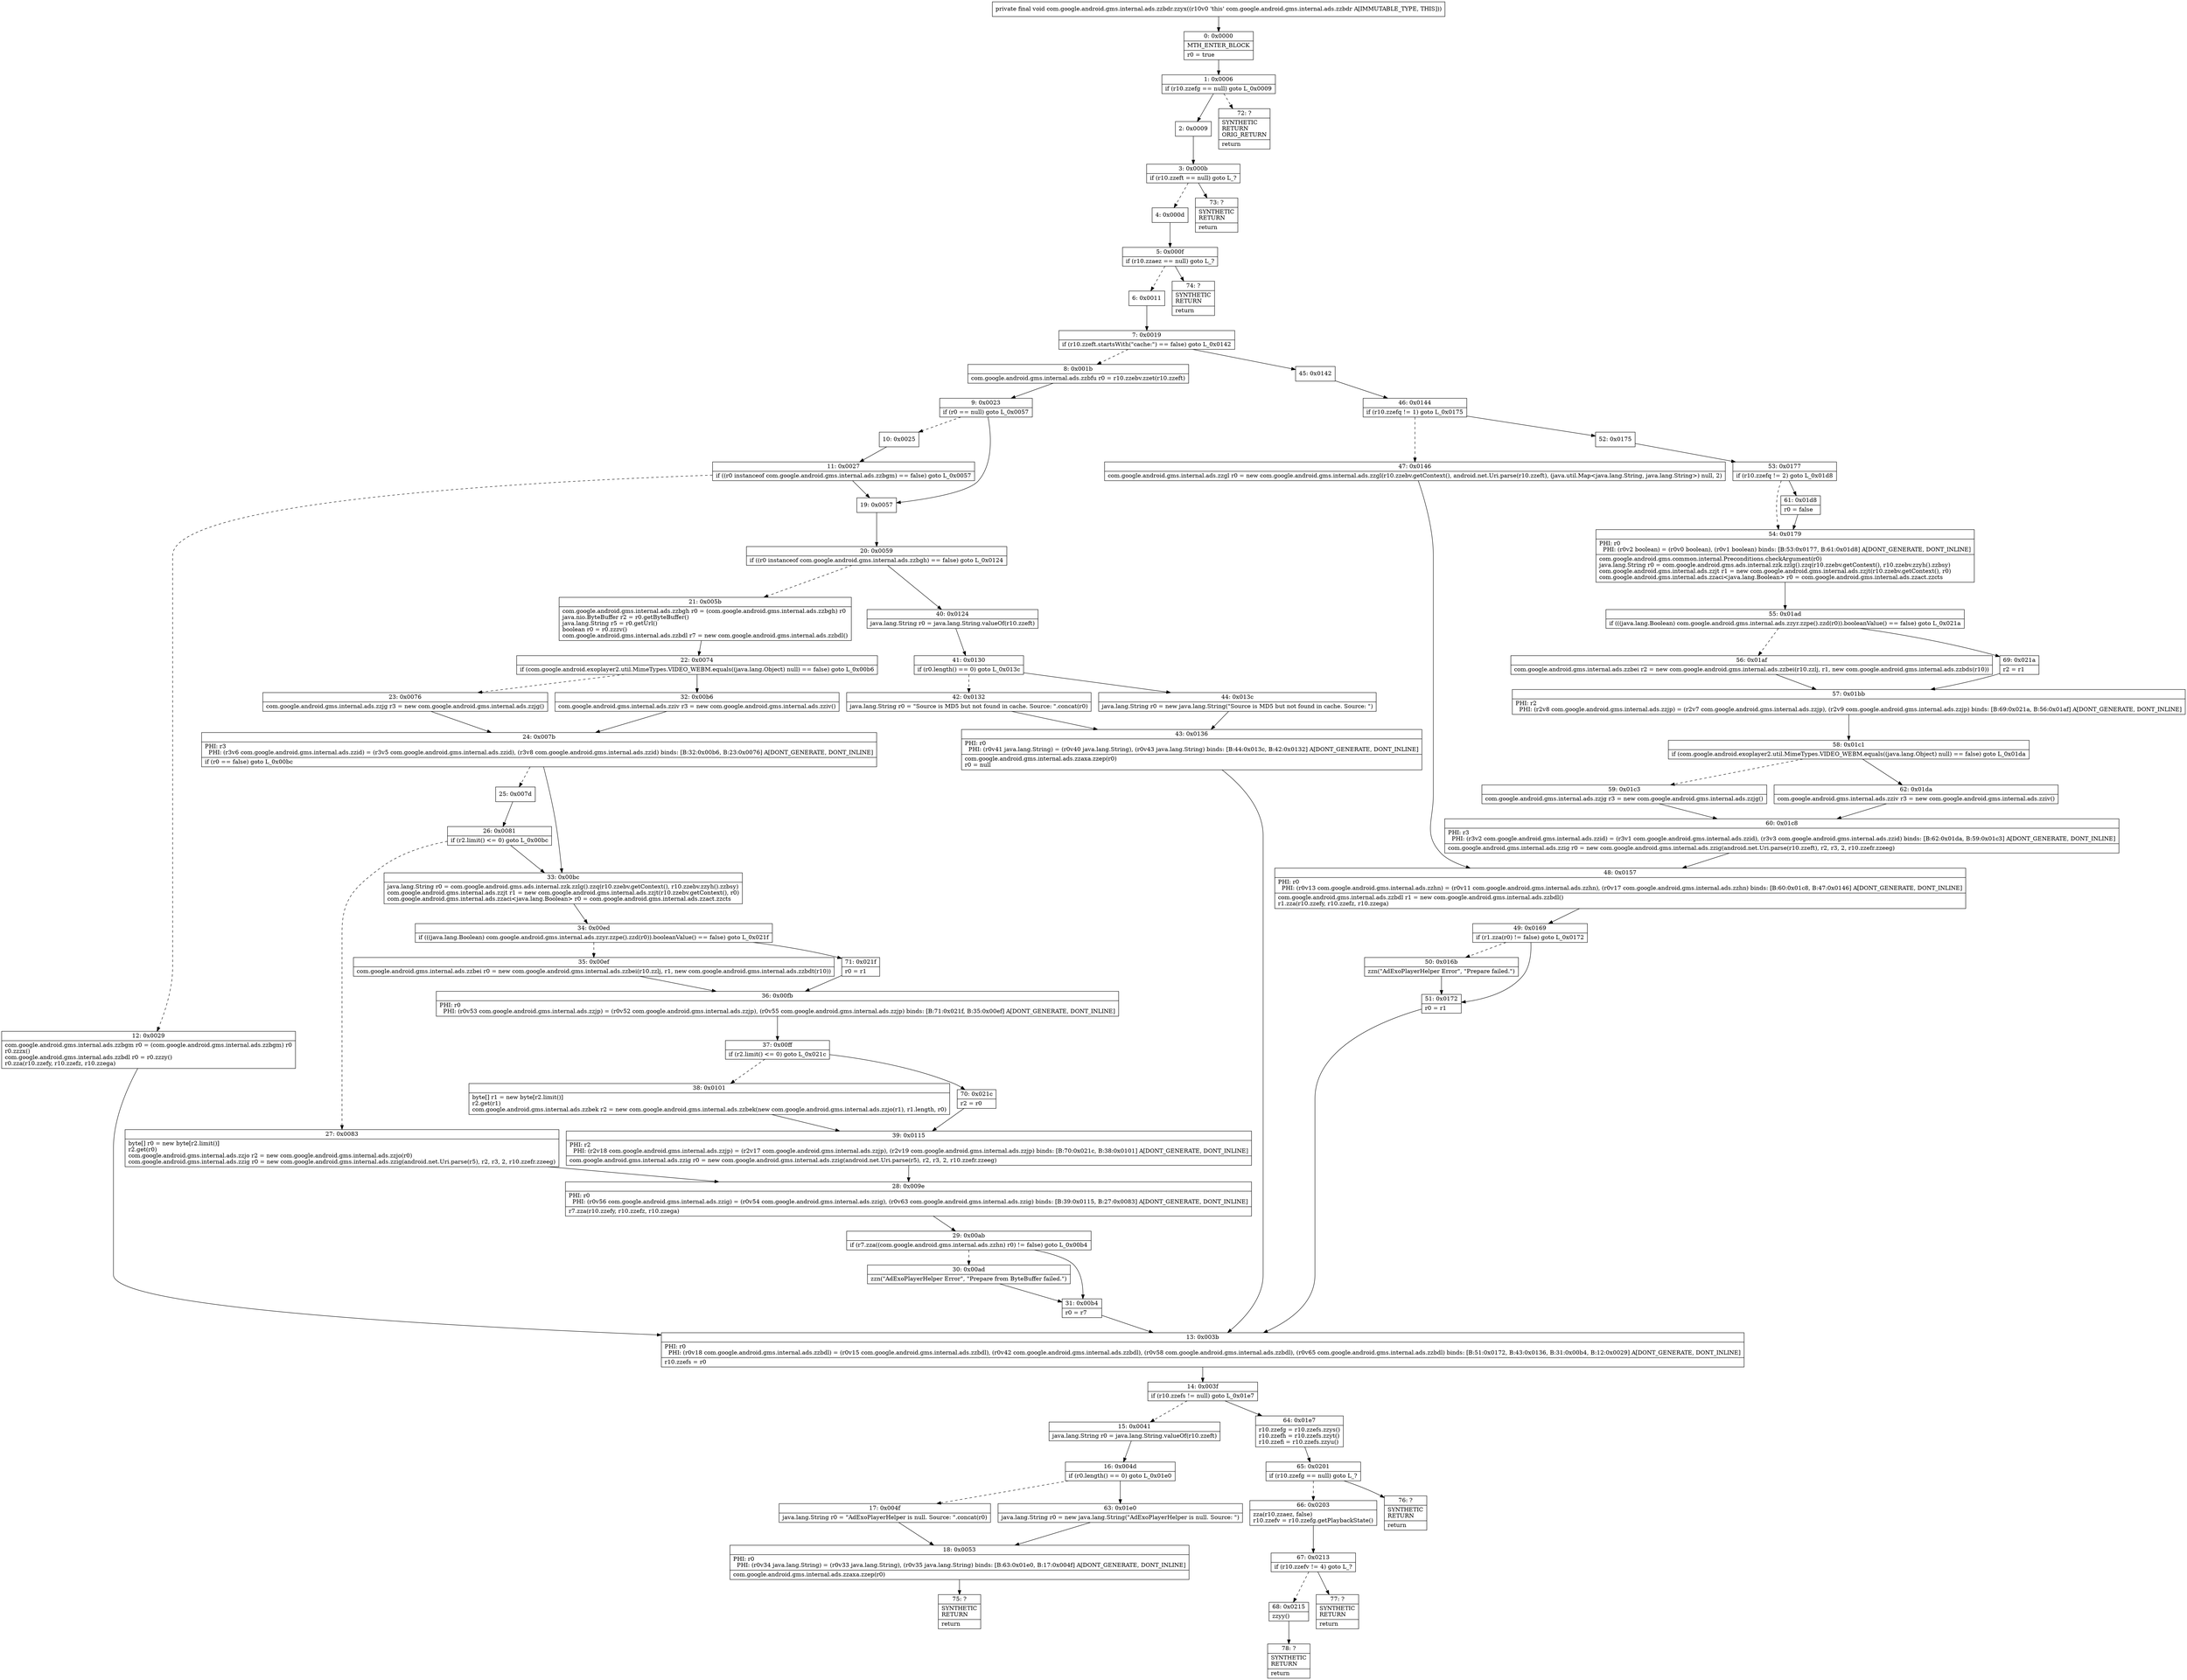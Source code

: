 digraph "CFG forcom.google.android.gms.internal.ads.zzbdr.zzyx()V" {
Node_0 [shape=record,label="{0\:\ 0x0000|MTH_ENTER_BLOCK\l|r0 = true\l}"];
Node_1 [shape=record,label="{1\:\ 0x0006|if (r10.zzefg == null) goto L_0x0009\l}"];
Node_2 [shape=record,label="{2\:\ 0x0009}"];
Node_3 [shape=record,label="{3\:\ 0x000b|if (r10.zzeft == null) goto L_?\l}"];
Node_4 [shape=record,label="{4\:\ 0x000d}"];
Node_5 [shape=record,label="{5\:\ 0x000f|if (r10.zzaez == null) goto L_?\l}"];
Node_6 [shape=record,label="{6\:\ 0x0011}"];
Node_7 [shape=record,label="{7\:\ 0x0019|if (r10.zzeft.startsWith(\"cache:\") == false) goto L_0x0142\l}"];
Node_8 [shape=record,label="{8\:\ 0x001b|com.google.android.gms.internal.ads.zzbfu r0 = r10.zzebv.zzet(r10.zzeft)\l}"];
Node_9 [shape=record,label="{9\:\ 0x0023|if (r0 == null) goto L_0x0057\l}"];
Node_10 [shape=record,label="{10\:\ 0x0025}"];
Node_11 [shape=record,label="{11\:\ 0x0027|if ((r0 instanceof com.google.android.gms.internal.ads.zzbgm) == false) goto L_0x0057\l}"];
Node_12 [shape=record,label="{12\:\ 0x0029|com.google.android.gms.internal.ads.zzbgm r0 = (com.google.android.gms.internal.ads.zzbgm) r0\lr0.zzzx()\lcom.google.android.gms.internal.ads.zzbdl r0 = r0.zzzy()\lr0.zza(r10.zzefy, r10.zzefz, r10.zzega)\l}"];
Node_13 [shape=record,label="{13\:\ 0x003b|PHI: r0 \l  PHI: (r0v18 com.google.android.gms.internal.ads.zzbdl) = (r0v15 com.google.android.gms.internal.ads.zzbdl), (r0v42 com.google.android.gms.internal.ads.zzbdl), (r0v58 com.google.android.gms.internal.ads.zzbdl), (r0v65 com.google.android.gms.internal.ads.zzbdl) binds: [B:51:0x0172, B:43:0x0136, B:31:0x00b4, B:12:0x0029] A[DONT_GENERATE, DONT_INLINE]\l|r10.zzefs = r0\l}"];
Node_14 [shape=record,label="{14\:\ 0x003f|if (r10.zzefs != null) goto L_0x01e7\l}"];
Node_15 [shape=record,label="{15\:\ 0x0041|java.lang.String r0 = java.lang.String.valueOf(r10.zzeft)\l}"];
Node_16 [shape=record,label="{16\:\ 0x004d|if (r0.length() == 0) goto L_0x01e0\l}"];
Node_17 [shape=record,label="{17\:\ 0x004f|java.lang.String r0 = \"AdExoPlayerHelper is null. Source: \".concat(r0)\l}"];
Node_18 [shape=record,label="{18\:\ 0x0053|PHI: r0 \l  PHI: (r0v34 java.lang.String) = (r0v33 java.lang.String), (r0v35 java.lang.String) binds: [B:63:0x01e0, B:17:0x004f] A[DONT_GENERATE, DONT_INLINE]\l|com.google.android.gms.internal.ads.zzaxa.zzep(r0)\l}"];
Node_19 [shape=record,label="{19\:\ 0x0057}"];
Node_20 [shape=record,label="{20\:\ 0x0059|if ((r0 instanceof com.google.android.gms.internal.ads.zzbgh) == false) goto L_0x0124\l}"];
Node_21 [shape=record,label="{21\:\ 0x005b|com.google.android.gms.internal.ads.zzbgh r0 = (com.google.android.gms.internal.ads.zzbgh) r0\ljava.nio.ByteBuffer r2 = r0.getByteBuffer()\ljava.lang.String r5 = r0.getUrl()\lboolean r0 = r0.zzzv()\lcom.google.android.gms.internal.ads.zzbdl r7 = new com.google.android.gms.internal.ads.zzbdl()\l}"];
Node_22 [shape=record,label="{22\:\ 0x0074|if (com.google.android.exoplayer2.util.MimeTypes.VIDEO_WEBM.equals((java.lang.Object) null) == false) goto L_0x00b6\l}"];
Node_23 [shape=record,label="{23\:\ 0x0076|com.google.android.gms.internal.ads.zzjg r3 = new com.google.android.gms.internal.ads.zzjg()\l}"];
Node_24 [shape=record,label="{24\:\ 0x007b|PHI: r3 \l  PHI: (r3v6 com.google.android.gms.internal.ads.zzid) = (r3v5 com.google.android.gms.internal.ads.zzid), (r3v8 com.google.android.gms.internal.ads.zzid) binds: [B:32:0x00b6, B:23:0x0076] A[DONT_GENERATE, DONT_INLINE]\l|if (r0 == false) goto L_0x00bc\l}"];
Node_25 [shape=record,label="{25\:\ 0x007d}"];
Node_26 [shape=record,label="{26\:\ 0x0081|if (r2.limit() \<= 0) goto L_0x00bc\l}"];
Node_27 [shape=record,label="{27\:\ 0x0083|byte[] r0 = new byte[r2.limit()]\lr2.get(r0)\lcom.google.android.gms.internal.ads.zzjo r2 = new com.google.android.gms.internal.ads.zzjo(r0)\lcom.google.android.gms.internal.ads.zzig r0 = new com.google.android.gms.internal.ads.zzig(android.net.Uri.parse(r5), r2, r3, 2, r10.zzefr.zzeeg)\l}"];
Node_28 [shape=record,label="{28\:\ 0x009e|PHI: r0 \l  PHI: (r0v56 com.google.android.gms.internal.ads.zzig) = (r0v54 com.google.android.gms.internal.ads.zzig), (r0v63 com.google.android.gms.internal.ads.zzig) binds: [B:39:0x0115, B:27:0x0083] A[DONT_GENERATE, DONT_INLINE]\l|r7.zza(r10.zzefy, r10.zzefz, r10.zzega)\l}"];
Node_29 [shape=record,label="{29\:\ 0x00ab|if (r7.zza((com.google.android.gms.internal.ads.zzhn) r0) != false) goto L_0x00b4\l}"];
Node_30 [shape=record,label="{30\:\ 0x00ad|zzn(\"AdExoPlayerHelper Error\", \"Prepare from ByteBuffer failed.\")\l}"];
Node_31 [shape=record,label="{31\:\ 0x00b4|r0 = r7\l}"];
Node_32 [shape=record,label="{32\:\ 0x00b6|com.google.android.gms.internal.ads.zziv r3 = new com.google.android.gms.internal.ads.zziv()\l}"];
Node_33 [shape=record,label="{33\:\ 0x00bc|java.lang.String r0 = com.google.android.gms.ads.internal.zzk.zzlg().zzq(r10.zzebv.getContext(), r10.zzebv.zzyh().zzbsy)\lcom.google.android.gms.internal.ads.zzjt r1 = new com.google.android.gms.internal.ads.zzjt(r10.zzebv.getContext(), r0)\lcom.google.android.gms.internal.ads.zzaci\<java.lang.Boolean\> r0 = com.google.android.gms.internal.ads.zzact.zzcts\l}"];
Node_34 [shape=record,label="{34\:\ 0x00ed|if (((java.lang.Boolean) com.google.android.gms.internal.ads.zzyr.zzpe().zzd(r0)).booleanValue() == false) goto L_0x021f\l}"];
Node_35 [shape=record,label="{35\:\ 0x00ef|com.google.android.gms.internal.ads.zzbei r0 = new com.google.android.gms.internal.ads.zzbei(r10.zzlj, r1, new com.google.android.gms.internal.ads.zzbdt(r10))\l}"];
Node_36 [shape=record,label="{36\:\ 0x00fb|PHI: r0 \l  PHI: (r0v53 com.google.android.gms.internal.ads.zzjp) = (r0v52 com.google.android.gms.internal.ads.zzjp), (r0v55 com.google.android.gms.internal.ads.zzjp) binds: [B:71:0x021f, B:35:0x00ef] A[DONT_GENERATE, DONT_INLINE]\l}"];
Node_37 [shape=record,label="{37\:\ 0x00ff|if (r2.limit() \<= 0) goto L_0x021c\l}"];
Node_38 [shape=record,label="{38\:\ 0x0101|byte[] r1 = new byte[r2.limit()]\lr2.get(r1)\lcom.google.android.gms.internal.ads.zzbek r2 = new com.google.android.gms.internal.ads.zzbek(new com.google.android.gms.internal.ads.zzjo(r1), r1.length, r0)\l}"];
Node_39 [shape=record,label="{39\:\ 0x0115|PHI: r2 \l  PHI: (r2v18 com.google.android.gms.internal.ads.zzjp) = (r2v17 com.google.android.gms.internal.ads.zzjp), (r2v19 com.google.android.gms.internal.ads.zzjp) binds: [B:70:0x021c, B:38:0x0101] A[DONT_GENERATE, DONT_INLINE]\l|com.google.android.gms.internal.ads.zzig r0 = new com.google.android.gms.internal.ads.zzig(android.net.Uri.parse(r5), r2, r3, 2, r10.zzefr.zzeeg)\l}"];
Node_40 [shape=record,label="{40\:\ 0x0124|java.lang.String r0 = java.lang.String.valueOf(r10.zzeft)\l}"];
Node_41 [shape=record,label="{41\:\ 0x0130|if (r0.length() == 0) goto L_0x013c\l}"];
Node_42 [shape=record,label="{42\:\ 0x0132|java.lang.String r0 = \"Source is MD5 but not found in cache. Source: \".concat(r0)\l}"];
Node_43 [shape=record,label="{43\:\ 0x0136|PHI: r0 \l  PHI: (r0v41 java.lang.String) = (r0v40 java.lang.String), (r0v43 java.lang.String) binds: [B:44:0x013c, B:42:0x0132] A[DONT_GENERATE, DONT_INLINE]\l|com.google.android.gms.internal.ads.zzaxa.zzep(r0)\lr0 = null\l}"];
Node_44 [shape=record,label="{44\:\ 0x013c|java.lang.String r0 = new java.lang.String(\"Source is MD5 but not found in cache. Source: \")\l}"];
Node_45 [shape=record,label="{45\:\ 0x0142}"];
Node_46 [shape=record,label="{46\:\ 0x0144|if (r10.zzefq != 1) goto L_0x0175\l}"];
Node_47 [shape=record,label="{47\:\ 0x0146|com.google.android.gms.internal.ads.zzgl r0 = new com.google.android.gms.internal.ads.zzgl(r10.zzebv.getContext(), android.net.Uri.parse(r10.zzeft), (java.util.Map\<java.lang.String, java.lang.String\>) null, 2)\l}"];
Node_48 [shape=record,label="{48\:\ 0x0157|PHI: r0 \l  PHI: (r0v13 com.google.android.gms.internal.ads.zzhn) = (r0v11 com.google.android.gms.internal.ads.zzhn), (r0v17 com.google.android.gms.internal.ads.zzhn) binds: [B:60:0x01c8, B:47:0x0146] A[DONT_GENERATE, DONT_INLINE]\l|com.google.android.gms.internal.ads.zzbdl r1 = new com.google.android.gms.internal.ads.zzbdl()\lr1.zza(r10.zzefy, r10.zzefz, r10.zzega)\l}"];
Node_49 [shape=record,label="{49\:\ 0x0169|if (r1.zza(r0) != false) goto L_0x0172\l}"];
Node_50 [shape=record,label="{50\:\ 0x016b|zzn(\"AdExoPlayerHelper Error\", \"Prepare failed.\")\l}"];
Node_51 [shape=record,label="{51\:\ 0x0172|r0 = r1\l}"];
Node_52 [shape=record,label="{52\:\ 0x0175}"];
Node_53 [shape=record,label="{53\:\ 0x0177|if (r10.zzefq != 2) goto L_0x01d8\l}"];
Node_54 [shape=record,label="{54\:\ 0x0179|PHI: r0 \l  PHI: (r0v2 boolean) = (r0v0 boolean), (r0v1 boolean) binds: [B:53:0x0177, B:61:0x01d8] A[DONT_GENERATE, DONT_INLINE]\l|com.google.android.gms.common.internal.Preconditions.checkArgument(r0)\ljava.lang.String r0 = com.google.android.gms.ads.internal.zzk.zzlg().zzq(r10.zzebv.getContext(), r10.zzebv.zzyh().zzbsy)\lcom.google.android.gms.internal.ads.zzjt r1 = new com.google.android.gms.internal.ads.zzjt(r10.zzebv.getContext(), r0)\lcom.google.android.gms.internal.ads.zzaci\<java.lang.Boolean\> r0 = com.google.android.gms.internal.ads.zzact.zzcts\l}"];
Node_55 [shape=record,label="{55\:\ 0x01ad|if (((java.lang.Boolean) com.google.android.gms.internal.ads.zzyr.zzpe().zzd(r0)).booleanValue() == false) goto L_0x021a\l}"];
Node_56 [shape=record,label="{56\:\ 0x01af|com.google.android.gms.internal.ads.zzbei r2 = new com.google.android.gms.internal.ads.zzbei(r10.zzlj, r1, new com.google.android.gms.internal.ads.zzbds(r10))\l}"];
Node_57 [shape=record,label="{57\:\ 0x01bb|PHI: r2 \l  PHI: (r2v8 com.google.android.gms.internal.ads.zzjp) = (r2v7 com.google.android.gms.internal.ads.zzjp), (r2v9 com.google.android.gms.internal.ads.zzjp) binds: [B:69:0x021a, B:56:0x01af] A[DONT_GENERATE, DONT_INLINE]\l}"];
Node_58 [shape=record,label="{58\:\ 0x01c1|if (com.google.android.exoplayer2.util.MimeTypes.VIDEO_WEBM.equals((java.lang.Object) null) == false) goto L_0x01da\l}"];
Node_59 [shape=record,label="{59\:\ 0x01c3|com.google.android.gms.internal.ads.zzjg r3 = new com.google.android.gms.internal.ads.zzjg()\l}"];
Node_60 [shape=record,label="{60\:\ 0x01c8|PHI: r3 \l  PHI: (r3v2 com.google.android.gms.internal.ads.zzid) = (r3v1 com.google.android.gms.internal.ads.zzid), (r3v3 com.google.android.gms.internal.ads.zzid) binds: [B:62:0x01da, B:59:0x01c3] A[DONT_GENERATE, DONT_INLINE]\l|com.google.android.gms.internal.ads.zzig r0 = new com.google.android.gms.internal.ads.zzig(android.net.Uri.parse(r10.zzeft), r2, r3, 2, r10.zzefr.zzeeg)\l}"];
Node_61 [shape=record,label="{61\:\ 0x01d8|r0 = false\l}"];
Node_62 [shape=record,label="{62\:\ 0x01da|com.google.android.gms.internal.ads.zziv r3 = new com.google.android.gms.internal.ads.zziv()\l}"];
Node_63 [shape=record,label="{63\:\ 0x01e0|java.lang.String r0 = new java.lang.String(\"AdExoPlayerHelper is null. Source: \")\l}"];
Node_64 [shape=record,label="{64\:\ 0x01e7|r10.zzefg = r10.zzefs.zzys()\lr10.zzefh = r10.zzefs.zzyt()\lr10.zzefi = r10.zzefs.zzyu()\l}"];
Node_65 [shape=record,label="{65\:\ 0x0201|if (r10.zzefg == null) goto L_?\l}"];
Node_66 [shape=record,label="{66\:\ 0x0203|zza(r10.zzaez, false)\lr10.zzefv = r10.zzefg.getPlaybackState()\l}"];
Node_67 [shape=record,label="{67\:\ 0x0213|if (r10.zzefv != 4) goto L_?\l}"];
Node_68 [shape=record,label="{68\:\ 0x0215|zzyy()\l}"];
Node_69 [shape=record,label="{69\:\ 0x021a|r2 = r1\l}"];
Node_70 [shape=record,label="{70\:\ 0x021c|r2 = r0\l}"];
Node_71 [shape=record,label="{71\:\ 0x021f|r0 = r1\l}"];
Node_72 [shape=record,label="{72\:\ ?|SYNTHETIC\lRETURN\lORIG_RETURN\l|return\l}"];
Node_73 [shape=record,label="{73\:\ ?|SYNTHETIC\lRETURN\l|return\l}"];
Node_74 [shape=record,label="{74\:\ ?|SYNTHETIC\lRETURN\l|return\l}"];
Node_75 [shape=record,label="{75\:\ ?|SYNTHETIC\lRETURN\l|return\l}"];
Node_76 [shape=record,label="{76\:\ ?|SYNTHETIC\lRETURN\l|return\l}"];
Node_77 [shape=record,label="{77\:\ ?|SYNTHETIC\lRETURN\l|return\l}"];
Node_78 [shape=record,label="{78\:\ ?|SYNTHETIC\lRETURN\l|return\l}"];
MethodNode[shape=record,label="{private final void com.google.android.gms.internal.ads.zzbdr.zzyx((r10v0 'this' com.google.android.gms.internal.ads.zzbdr A[IMMUTABLE_TYPE, THIS])) }"];
MethodNode -> Node_0;
Node_0 -> Node_1;
Node_1 -> Node_2;
Node_1 -> Node_72[style=dashed];
Node_2 -> Node_3;
Node_3 -> Node_4[style=dashed];
Node_3 -> Node_73;
Node_4 -> Node_5;
Node_5 -> Node_6[style=dashed];
Node_5 -> Node_74;
Node_6 -> Node_7;
Node_7 -> Node_8[style=dashed];
Node_7 -> Node_45;
Node_8 -> Node_9;
Node_9 -> Node_10[style=dashed];
Node_9 -> Node_19;
Node_10 -> Node_11;
Node_11 -> Node_12[style=dashed];
Node_11 -> Node_19;
Node_12 -> Node_13;
Node_13 -> Node_14;
Node_14 -> Node_15[style=dashed];
Node_14 -> Node_64;
Node_15 -> Node_16;
Node_16 -> Node_17[style=dashed];
Node_16 -> Node_63;
Node_17 -> Node_18;
Node_18 -> Node_75;
Node_19 -> Node_20;
Node_20 -> Node_21[style=dashed];
Node_20 -> Node_40;
Node_21 -> Node_22;
Node_22 -> Node_23[style=dashed];
Node_22 -> Node_32;
Node_23 -> Node_24;
Node_24 -> Node_25[style=dashed];
Node_24 -> Node_33;
Node_25 -> Node_26;
Node_26 -> Node_27[style=dashed];
Node_26 -> Node_33;
Node_27 -> Node_28;
Node_28 -> Node_29;
Node_29 -> Node_30[style=dashed];
Node_29 -> Node_31;
Node_30 -> Node_31;
Node_31 -> Node_13;
Node_32 -> Node_24;
Node_33 -> Node_34;
Node_34 -> Node_35[style=dashed];
Node_34 -> Node_71;
Node_35 -> Node_36;
Node_36 -> Node_37;
Node_37 -> Node_38[style=dashed];
Node_37 -> Node_70;
Node_38 -> Node_39;
Node_39 -> Node_28;
Node_40 -> Node_41;
Node_41 -> Node_42[style=dashed];
Node_41 -> Node_44;
Node_42 -> Node_43;
Node_43 -> Node_13;
Node_44 -> Node_43;
Node_45 -> Node_46;
Node_46 -> Node_47[style=dashed];
Node_46 -> Node_52;
Node_47 -> Node_48;
Node_48 -> Node_49;
Node_49 -> Node_50[style=dashed];
Node_49 -> Node_51;
Node_50 -> Node_51;
Node_51 -> Node_13;
Node_52 -> Node_53;
Node_53 -> Node_54[style=dashed];
Node_53 -> Node_61;
Node_54 -> Node_55;
Node_55 -> Node_56[style=dashed];
Node_55 -> Node_69;
Node_56 -> Node_57;
Node_57 -> Node_58;
Node_58 -> Node_59[style=dashed];
Node_58 -> Node_62;
Node_59 -> Node_60;
Node_60 -> Node_48;
Node_61 -> Node_54;
Node_62 -> Node_60;
Node_63 -> Node_18;
Node_64 -> Node_65;
Node_65 -> Node_66[style=dashed];
Node_65 -> Node_76;
Node_66 -> Node_67;
Node_67 -> Node_68[style=dashed];
Node_67 -> Node_77;
Node_68 -> Node_78;
Node_69 -> Node_57;
Node_70 -> Node_39;
Node_71 -> Node_36;
}

